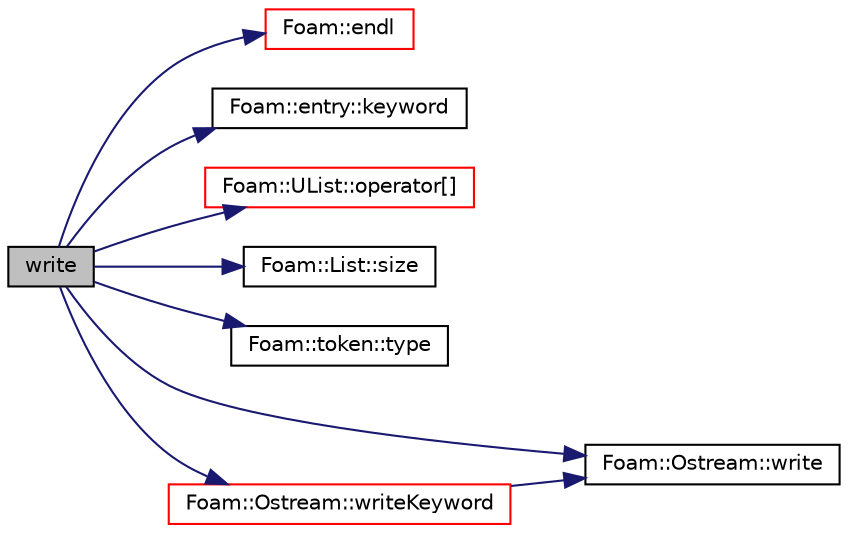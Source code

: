 digraph "write"
{
  bgcolor="transparent";
  edge [fontname="Helvetica",fontsize="10",labelfontname="Helvetica",labelfontsize="10"];
  node [fontname="Helvetica",fontsize="10",shape=record];
  rankdir="LR";
  Node1 [label="write",height=0.2,width=0.4,color="black", fillcolor="grey75", style="filled", fontcolor="black"];
  Node1 -> Node2 [color="midnightblue",fontsize="10",style="solid",fontname="Helvetica"];
  Node2 [label="Foam::endl",height=0.2,width=0.4,color="red",URL="$a10733.html#a2db8fe02a0d3909e9351bb4275b23ce4",tooltip="Add newline and flush stream. "];
  Node1 -> Node3 [color="midnightblue",fontsize="10",style="solid",fontname="Helvetica"];
  Node3 [label="Foam::entry::keyword",height=0.2,width=0.4,color="black",URL="$a00659.html#ae793b54fbc2e5d1da0f1c23b908cb057",tooltip="Return keyword. "];
  Node1 -> Node4 [color="midnightblue",fontsize="10",style="solid",fontname="Helvetica"];
  Node4 [label="Foam::UList::operator[]",height=0.2,width=0.4,color="red",URL="$a02735.html#a851e28f7788bbc82f5a4aa9f0efdefe4",tooltip="Return element of UList. "];
  Node1 -> Node5 [color="midnightblue",fontsize="10",style="solid",fontname="Helvetica"];
  Node5 [label="Foam::List::size",height=0.2,width=0.4,color="black",URL="$a01364.html#a723361dc2020160f5492e8fe2d09fa44",tooltip="Return the number of elements in the UList. "];
  Node1 -> Node6 [color="midnightblue",fontsize="10",style="solid",fontname="Helvetica"];
  Node6 [label="Foam::token::type",height=0.2,width=0.4,color="black",URL="$a02623.html#a98bdb20ceaa16e1ea21c053ad17c0aa7"];
  Node1 -> Node7 [color="midnightblue",fontsize="10",style="solid",fontname="Helvetica"];
  Node7 [label="Foam::Ostream::write",height=0.2,width=0.4,color="black",URL="$a01737.html#a81a19ad9e4098b4701cc8bab9a59d78b",tooltip="Write next token to stream. "];
  Node1 -> Node8 [color="midnightblue",fontsize="10",style="solid",fontname="Helvetica"];
  Node8 [label="Foam::Ostream::writeKeyword",height=0.2,width=0.4,color="red",URL="$a01737.html#a3c58b2bb9174ea3c4a5fa58095d1290e",tooltip="Write the keyword followed by an appropriate indentation. "];
  Node8 -> Node7 [color="midnightblue",fontsize="10",style="solid",fontname="Helvetica"];
}
